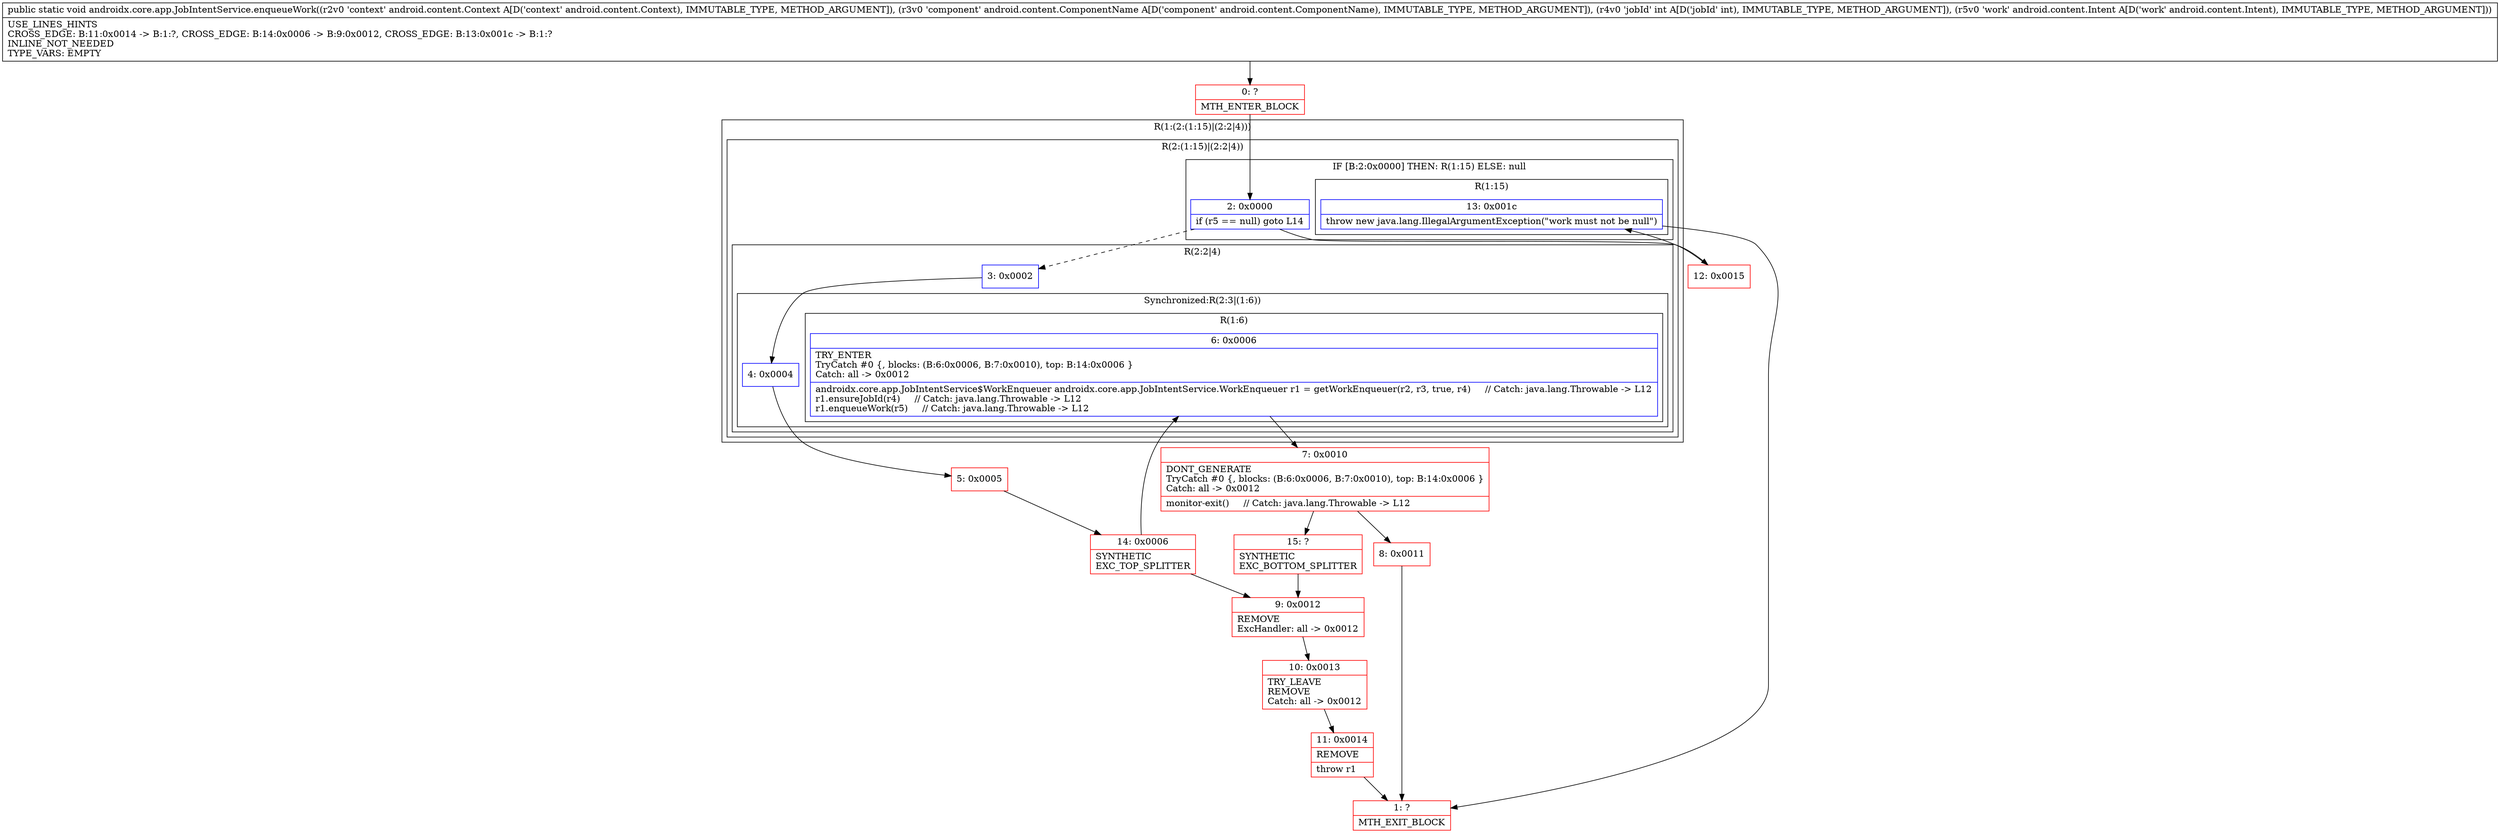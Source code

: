 digraph "CFG forandroidx.core.app.JobIntentService.enqueueWork(Landroid\/content\/Context;Landroid\/content\/ComponentName;ILandroid\/content\/Intent;)V" {
subgraph cluster_Region_897981269 {
label = "R(1:(2:(1:15)|(2:2|4)))";
node [shape=record,color=blue];
subgraph cluster_Region_557931554 {
label = "R(2:(1:15)|(2:2|4))";
node [shape=record,color=blue];
subgraph cluster_IfRegion_1279011233 {
label = "IF [B:2:0x0000] THEN: R(1:15) ELSE: null";
node [shape=record,color=blue];
Node_2 [shape=record,label="{2\:\ 0x0000|if (r5 == null) goto L14\l}"];
subgraph cluster_Region_1848663619 {
label = "R(1:15)";
node [shape=record,color=blue];
Node_13 [shape=record,label="{13\:\ 0x001c|throw new java.lang.IllegalArgumentException(\"work must not be null\")\l}"];
}
}
subgraph cluster_Region_1810476131 {
label = "R(2:2|4)";
node [shape=record,color=blue];
Node_3 [shape=record,label="{3\:\ 0x0002}"];
subgraph cluster_SynchronizedRegion_1088572784 {
label = "Synchronized:R(2:3|(1:6))";
node [shape=record,color=blue];
Node_4 [shape=record,label="{4\:\ 0x0004}"];
subgraph cluster_Region_736596084 {
label = "R(1:6)";
node [shape=record,color=blue];
Node_6 [shape=record,label="{6\:\ 0x0006|TRY_ENTER\lTryCatch #0 \{, blocks: (B:6:0x0006, B:7:0x0010), top: B:14:0x0006 \}\lCatch: all \-\> 0x0012\l|androidx.core.app.JobIntentService$WorkEnqueuer androidx.core.app.JobIntentService.WorkEnqueuer r1 = getWorkEnqueuer(r2, r3, true, r4)     \/\/ Catch: java.lang.Throwable \-\> L12\lr1.ensureJobId(r4)     \/\/ Catch: java.lang.Throwable \-\> L12\lr1.enqueueWork(r5)     \/\/ Catch: java.lang.Throwable \-\> L12\l}"];
}
}
}
}
}
Node_0 [shape=record,color=red,label="{0\:\ ?|MTH_ENTER_BLOCK\l}"];
Node_5 [shape=record,color=red,label="{5\:\ 0x0005}"];
Node_14 [shape=record,color=red,label="{14\:\ 0x0006|SYNTHETIC\lEXC_TOP_SPLITTER\l}"];
Node_7 [shape=record,color=red,label="{7\:\ 0x0010|DONT_GENERATE\lTryCatch #0 \{, blocks: (B:6:0x0006, B:7:0x0010), top: B:14:0x0006 \}\lCatch: all \-\> 0x0012\l|monitor\-exit()     \/\/ Catch: java.lang.Throwable \-\> L12\l}"];
Node_8 [shape=record,color=red,label="{8\:\ 0x0011}"];
Node_1 [shape=record,color=red,label="{1\:\ ?|MTH_EXIT_BLOCK\l}"];
Node_15 [shape=record,color=red,label="{15\:\ ?|SYNTHETIC\lEXC_BOTTOM_SPLITTER\l}"];
Node_9 [shape=record,color=red,label="{9\:\ 0x0012|REMOVE\lExcHandler: all \-\> 0x0012\l}"];
Node_10 [shape=record,color=red,label="{10\:\ 0x0013|TRY_LEAVE\lREMOVE\lCatch: all \-\> 0x0012\l}"];
Node_11 [shape=record,color=red,label="{11\:\ 0x0014|REMOVE\l|throw r1\l}"];
Node_12 [shape=record,color=red,label="{12\:\ 0x0015}"];
MethodNode[shape=record,label="{public static void androidx.core.app.JobIntentService.enqueueWork((r2v0 'context' android.content.Context A[D('context' android.content.Context), IMMUTABLE_TYPE, METHOD_ARGUMENT]), (r3v0 'component' android.content.ComponentName A[D('component' android.content.ComponentName), IMMUTABLE_TYPE, METHOD_ARGUMENT]), (r4v0 'jobId' int A[D('jobId' int), IMMUTABLE_TYPE, METHOD_ARGUMENT]), (r5v0 'work' android.content.Intent A[D('work' android.content.Intent), IMMUTABLE_TYPE, METHOD_ARGUMENT]))  | USE_LINES_HINTS\lCROSS_EDGE: B:11:0x0014 \-\> B:1:?, CROSS_EDGE: B:14:0x0006 \-\> B:9:0x0012, CROSS_EDGE: B:13:0x001c \-\> B:1:?\lINLINE_NOT_NEEDED\lTYPE_VARS: EMPTY\l}"];
MethodNode -> Node_0;Node_2 -> Node_3[style=dashed];
Node_2 -> Node_12;
Node_13 -> Node_1;
Node_3 -> Node_4;
Node_4 -> Node_5;
Node_6 -> Node_7;
Node_0 -> Node_2;
Node_5 -> Node_14;
Node_14 -> Node_6;
Node_14 -> Node_9;
Node_7 -> Node_8;
Node_7 -> Node_15;
Node_8 -> Node_1;
Node_15 -> Node_9;
Node_9 -> Node_10;
Node_10 -> Node_11;
Node_11 -> Node_1;
Node_12 -> Node_13;
}

